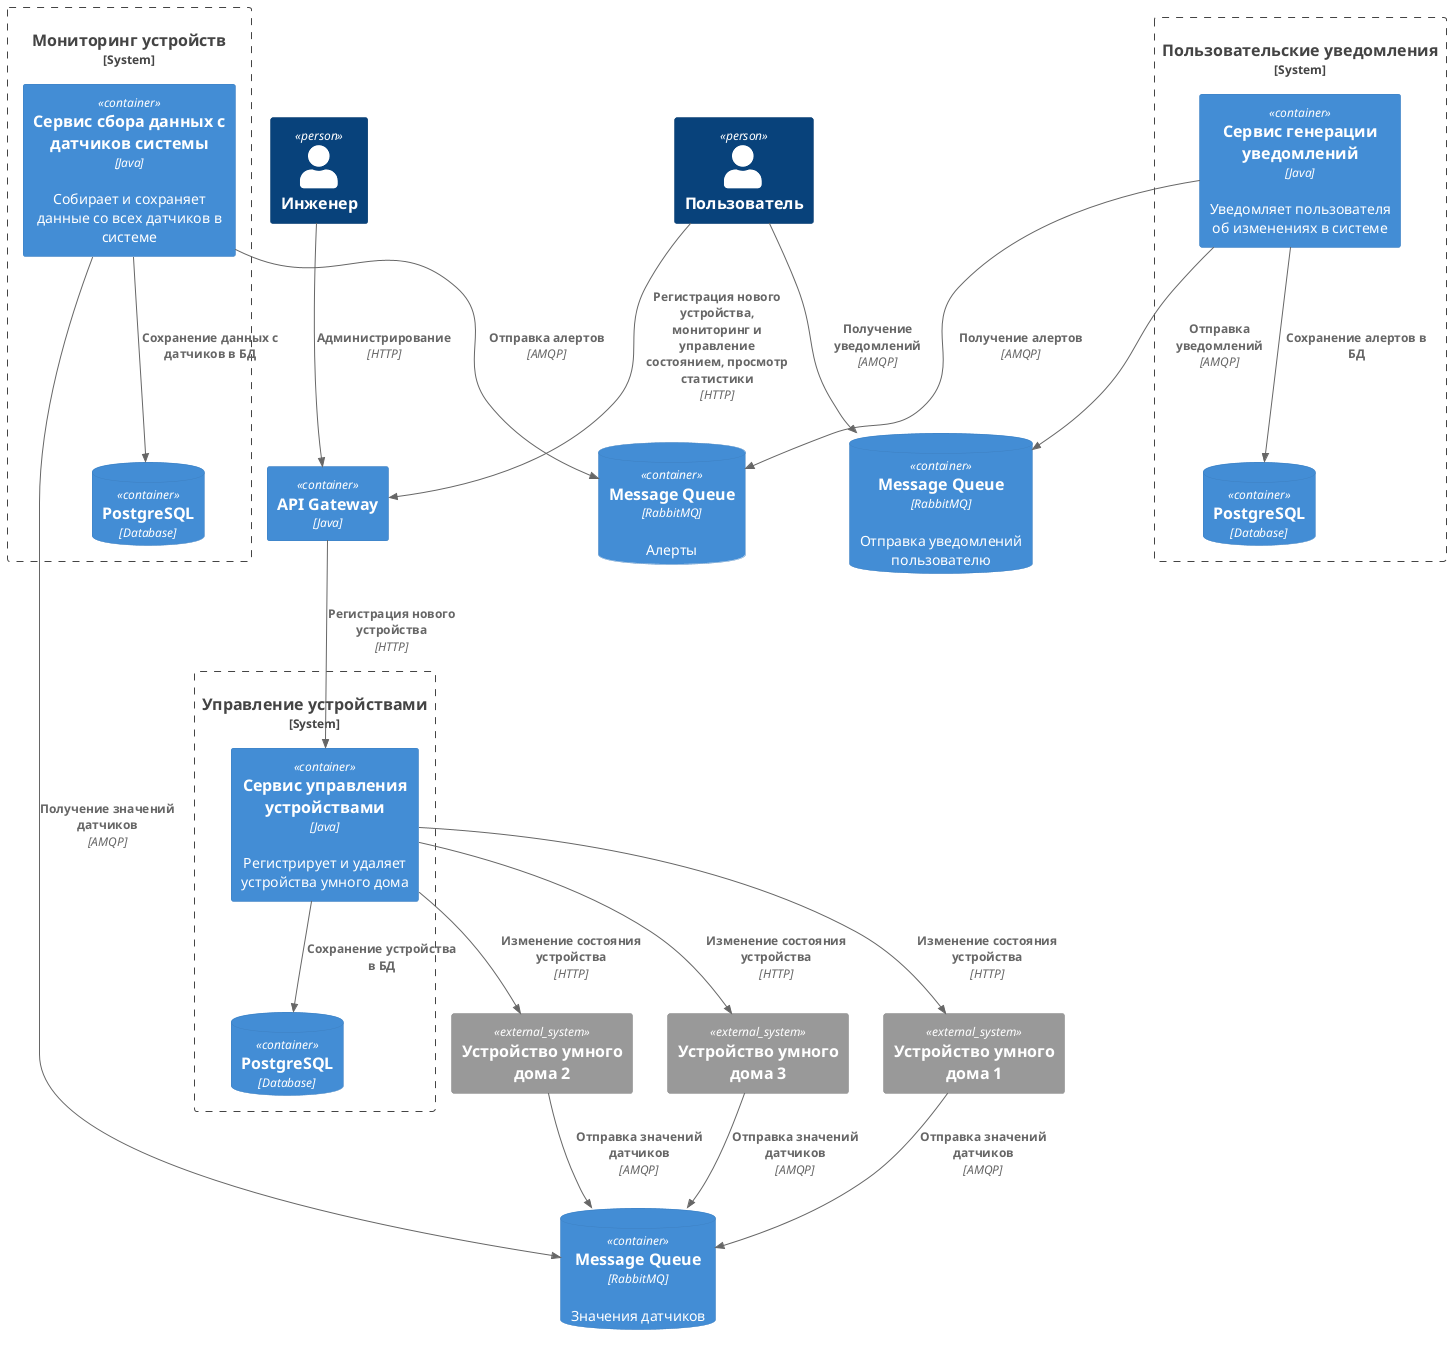 @startuml
!include <C4/C4_Container>

Person(user, "Пользователь")
Person(engineer, "Инженер")

Container(apigw, "API Gateway", "Java")

Rel(user, apigw, "Регистрация нового устройства, мониторинг и управление состоянием, просмотр статистики", "HTTP")
Rel(engineer, apigw, "Администрирование", "HTTP")

System_Ext(device1, "Устройство умного дома 1")
System_Ext(device2, "Устройство умного дома 2")
System_Ext(device3, "Устройство умного дома 3")

System_Boundary(device_registry, "Управление устройствами") {
    Container(devices_service, "Сервис управления устройствами", "Java", "Регистрирует и удаляет устройства умного дома")
    ContainerDb(devices_db, "PostgreSQL", "Database")
    Rel(devices_service, devices_db, "Сохранение устройства в БД")
}

Rel(apigw, devices_service, "Регистрация нового устройства", "HTTP")
Rel(devices_service, device1, "Изменение состояния устройства", "HTTP")
Rel(devices_service, device2, "Изменение состояния устройства", "HTTP")
Rel(devices_service, device3, "Изменение состояния устройства", "HTTP")


ContainerDb(telemetry_queue, "Message Queue", "RabbitMQ", "Значения датчиков")
Rel(device1, telemetry_queue, "Отправка значений датчиков", "AMQP")
Rel(device2, telemetry_queue, "Отправка значений датчиков", "AMQP")
Rel(device3, telemetry_queue, "Отправка значений датчиков", "AMQP")

System_Boundary(telemetry, "Мониторинг устройств") {
  Container(telemetry_service, "Сервис сбора данных с датчиков системы", "Java", "Собирает и сохраняет данные со всех датчиков в системе")
  ContainerDb(telemetry_db, "PostgreSQL", "Database")
  Rel(telemetry_service, telemetry_db, "Сохранение данных с датчиков в БД")
}

Rel(telemetry_service, telemetry_queue, "Получение значений датчиков", "AMQP")

System_Boundary(notification, "Пользовательские уведомления") {
  Container(notification_service, "Сервис генерации уведомлений", "Java", "Уведомляет пользователя об изменениях в системе")
  ContainerDb(notification_db, "PostgreSQL", "Database")
  Rel(notification_service, notification_db, "Сохранение алертов в БД")
}

ContainerDb(alert_queue, "Message Queue", "RabbitMQ", "Алерты")
Rel(telemetry_service, alert_queue, "Отправка алертов", "AMQP")
Rel(notification_service, alert_queue, "Получение алертов", "AMQP")

ContainerDb(notification_queue, "Message Queue", "RabbitMQ", "Отправка уведомлений пользователю")
Rel(notification_service, notification_queue, "Отправка уведомлений", "AMQP")
Rel(user, notification_queue, "Получение уведомлений", "AMQP")

@enduml